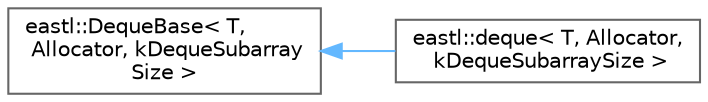 digraph "类继承关系图"
{
 // LATEX_PDF_SIZE
  bgcolor="transparent";
  edge [fontname=Helvetica,fontsize=10,labelfontname=Helvetica,labelfontsize=10];
  node [fontname=Helvetica,fontsize=10,shape=box,height=0.2,width=0.4];
  rankdir="LR";
  Node0 [id="Node000000",label="eastl::DequeBase\< T,\l Allocator, kDequeSubarray\lSize \>",height=0.2,width=0.4,color="grey40", fillcolor="white", style="filled",URL="$structeastl_1_1_deque_base.html",tooltip=" "];
  Node0 -> Node1 [id="edge677_Node000000_Node000001",dir="back",color="steelblue1",style="solid",tooltip=" "];
  Node1 [id="Node000001",label="eastl::deque\< T, Allocator,\l kDequeSubarraySize \>",height=0.2,width=0.4,color="grey40", fillcolor="white", style="filled",URL="$classeastl_1_1deque.html",tooltip=" "];
}
